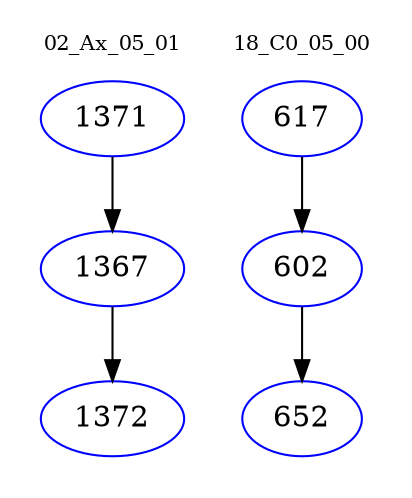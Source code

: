 digraph{
subgraph cluster_0 {
color = white
label = "02_Ax_05_01";
fontsize=10;
T0_1371 [label="1371", color="blue"]
T0_1371 -> T0_1367 [color="black"]
T0_1367 [label="1367", color="blue"]
T0_1367 -> T0_1372 [color="black"]
T0_1372 [label="1372", color="blue"]
}
subgraph cluster_1 {
color = white
label = "18_C0_05_00";
fontsize=10;
T1_617 [label="617", color="blue"]
T1_617 -> T1_602 [color="black"]
T1_602 [label="602", color="blue"]
T1_602 -> T1_652 [color="black"]
T1_652 [label="652", color="blue"]
}
}
